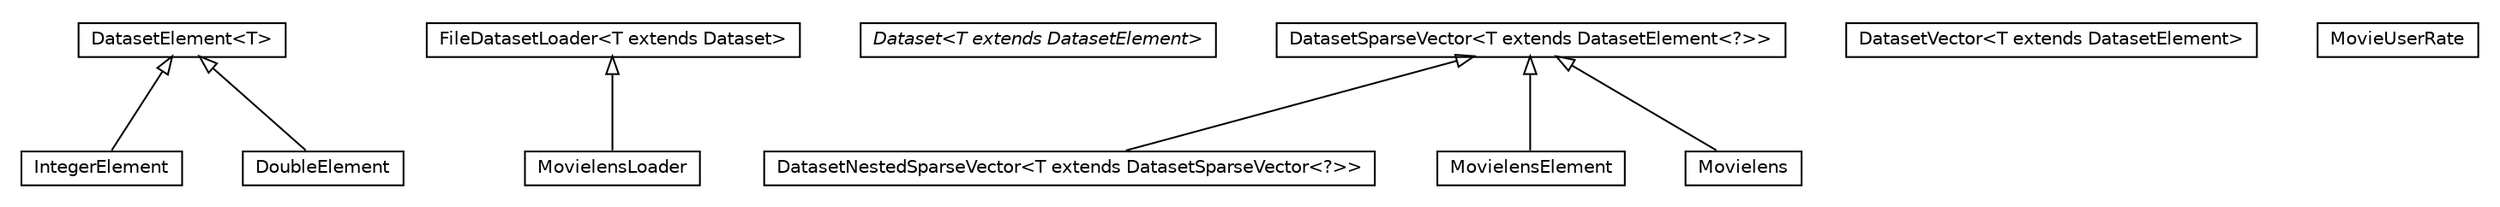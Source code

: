 #!/usr/local/bin/dot
#
# Class diagram 
# Generated by UMLGraph version 5.2 (http://www.umlgraph.org/)
#

digraph G {
	edge [fontname="Helvetica",fontsize=10,labelfontname="Helvetica",labelfontsize=10];
	node [fontname="Helvetica",fontsize=10,shape=plaintext];
	nodesep=0.25;
	ranksep=0.5;
	// it.unica.foresee.datasets.DatasetElement<T>
	c97 [label=<<table title="it.unica.foresee.datasets.DatasetElement" border="0" cellborder="1" cellspacing="0" cellpadding="2" port="p" href="./DatasetElement.html">
		<tr><td><table border="0" cellspacing="0" cellpadding="1">
<tr><td align="center" balign="center"> DatasetElement&lt;T&gt; </td></tr>
		</table></td></tr>
		</table>>, fontname="Helvetica", fontcolor="black", fontsize=10.0];
	// it.unica.foresee.datasets.MovielensLoader
	c98 [label=<<table title="it.unica.foresee.datasets.MovielensLoader" border="0" cellborder="1" cellspacing="0" cellpadding="2" port="p" href="./MovielensLoader.html">
		<tr><td><table border="0" cellspacing="0" cellpadding="1">
<tr><td align="center" balign="center"> MovielensLoader </td></tr>
		</table></td></tr>
		</table>>, fontname="Helvetica", fontcolor="black", fontsize=10.0];
	// it.unica.foresee.datasets.Dataset<T extends it.unica.foresee.datasets.interfaces.DatasetElement>
	c99 [label=<<table title="it.unica.foresee.datasets.Dataset" border="0" cellborder="1" cellspacing="0" cellpadding="2" port="p" href="./Dataset.html">
		<tr><td><table border="0" cellspacing="0" cellpadding="1">
<tr><td align="center" balign="center"><font face="Helvetica-Oblique"> Dataset&lt;T extends DatasetElement&gt; </font></td></tr>
		</table></td></tr>
		</table>>, fontname="Helvetica", fontcolor="black", fontsize=10.0];
	// it.unica.foresee.datasets.DatasetNestedSparseVector<T extends it.unica.foresee.datasets.DatasetSparseVector<?>>
	c100 [label=<<table title="it.unica.foresee.datasets.DatasetNestedSparseVector" border="0" cellborder="1" cellspacing="0" cellpadding="2" port="p" href="./DatasetNestedSparseVector.html">
		<tr><td><table border="0" cellspacing="0" cellpadding="1">
<tr><td align="center" balign="center"> DatasetNestedSparseVector&lt;T extends DatasetSparseVector&lt;?&gt;&gt; </td></tr>
		</table></td></tr>
		</table>>, fontname="Helvetica", fontcolor="black", fontsize=10.0];
	// it.unica.foresee.datasets.DatasetSparseVector<T extends it.unica.foresee.datasets.interfaces.DatasetElement<?>>
	c101 [label=<<table title="it.unica.foresee.datasets.DatasetSparseVector" border="0" cellborder="1" cellspacing="0" cellpadding="2" port="p" href="./DatasetSparseVector.html">
		<tr><td><table border="0" cellspacing="0" cellpadding="1">
<tr><td align="center" balign="center"> DatasetSparseVector&lt;T extends DatasetElement&lt;?&gt;&gt; </td></tr>
		</table></td></tr>
		</table>>, fontname="Helvetica", fontcolor="black", fontsize=10.0];
	// it.unica.foresee.datasets.DatasetVector<T extends it.unica.foresee.datasets.interfaces.DatasetElement>
	c102 [label=<<table title="it.unica.foresee.datasets.DatasetVector" border="0" cellborder="1" cellspacing="0" cellpadding="2" port="p" href="./DatasetVector.html">
		<tr><td><table border="0" cellspacing="0" cellpadding="1">
<tr><td align="center" balign="center"> DatasetVector&lt;T extends DatasetElement&gt; </td></tr>
		</table></td></tr>
		</table>>, fontname="Helvetica", fontcolor="black", fontsize=10.0];
	// it.unica.foresee.datasets.MovielensElement
	c103 [label=<<table title="it.unica.foresee.datasets.MovielensElement" border="0" cellborder="1" cellspacing="0" cellpadding="2" port="p" href="./MovielensElement.html">
		<tr><td><table border="0" cellspacing="0" cellpadding="1">
<tr><td align="center" balign="center"> MovielensElement </td></tr>
		</table></td></tr>
		</table>>, fontname="Helvetica", fontcolor="black", fontsize=10.0];
	// it.unica.foresee.datasets.MovieUserRate
	c104 [label=<<table title="it.unica.foresee.datasets.MovieUserRate" border="0" cellborder="1" cellspacing="0" cellpadding="2" port="p" href="./MovieUserRate.html">
		<tr><td><table border="0" cellspacing="0" cellpadding="1">
<tr><td align="center" balign="center"> MovieUserRate </td></tr>
		</table></td></tr>
		</table>>, fontname="Helvetica", fontcolor="black", fontsize=10.0];
	// it.unica.foresee.datasets.FileDatasetLoader<T extends it.unica.foresee.datasets.interfaces.Dataset>
	c105 [label=<<table title="it.unica.foresee.datasets.FileDatasetLoader" border="0" cellborder="1" cellspacing="0" cellpadding="2" port="p" href="./FileDatasetLoader.html">
		<tr><td><table border="0" cellspacing="0" cellpadding="1">
<tr><td align="center" balign="center"> FileDatasetLoader&lt;T extends Dataset&gt; </td></tr>
		</table></td></tr>
		</table>>, fontname="Helvetica", fontcolor="black", fontsize=10.0];
	// it.unica.foresee.datasets.Movielens
	c106 [label=<<table title="it.unica.foresee.datasets.Movielens" border="0" cellborder="1" cellspacing="0" cellpadding="2" port="p" href="./Movielens.html">
		<tr><td><table border="0" cellspacing="0" cellpadding="1">
<tr><td align="center" balign="center"> Movielens </td></tr>
		</table></td></tr>
		</table>>, fontname="Helvetica", fontcolor="black", fontsize=10.0];
	// it.unica.foresee.datasets.IntegerElement
	c107 [label=<<table title="it.unica.foresee.datasets.IntegerElement" border="0" cellborder="1" cellspacing="0" cellpadding="2" port="p" href="./IntegerElement.html">
		<tr><td><table border="0" cellspacing="0" cellpadding="1">
<tr><td align="center" balign="center"> IntegerElement </td></tr>
		</table></td></tr>
		</table>>, fontname="Helvetica", fontcolor="black", fontsize=10.0];
	// it.unica.foresee.datasets.DoubleElement
	c108 [label=<<table title="it.unica.foresee.datasets.DoubleElement" border="0" cellborder="1" cellspacing="0" cellpadding="2" port="p" href="./DoubleElement.html">
		<tr><td><table border="0" cellspacing="0" cellpadding="1">
<tr><td align="center" balign="center"> DoubleElement </td></tr>
		</table></td></tr>
		</table>>, fontname="Helvetica", fontcolor="black", fontsize=10.0];
	//it.unica.foresee.datasets.MovielensLoader extends it.unica.foresee.datasets.FileDatasetLoader
	c105:p -> c98:p [dir=back,arrowtail=empty];
	//it.unica.foresee.datasets.DatasetNestedSparseVector<T extends it.unica.foresee.datasets.DatasetSparseVector<?>> extends it.unica.foresee.datasets.DatasetSparseVector<T>
	c101:p -> c100:p [dir=back,arrowtail=empty];
	//it.unica.foresee.datasets.MovielensElement extends it.unica.foresee.datasets.DatasetSparseVector<it.unica.foresee.datasets.DoubleElement>
	c101:p -> c103:p [dir=back,arrowtail=empty];
	//it.unica.foresee.datasets.Movielens extends it.unica.foresee.datasets.DatasetSparseVector<it.unica.foresee.datasets.MovielensElement>
	c101:p -> c106:p [dir=back,arrowtail=empty];
	//it.unica.foresee.datasets.IntegerElement extends it.unica.foresee.datasets.DatasetElement<java.lang.Integer>
	c97:p -> c107:p [dir=back,arrowtail=empty];
	//it.unica.foresee.datasets.DoubleElement extends it.unica.foresee.datasets.DatasetElement<java.lang.Double>
	c97:p -> c108:p [dir=back,arrowtail=empty];
}

